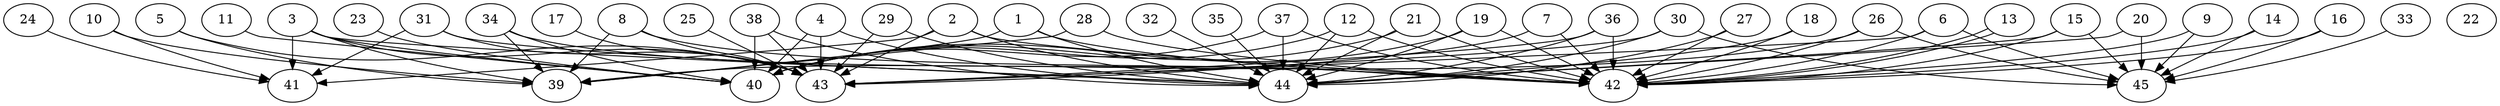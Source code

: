 // DAG automatically generated by daggen at Thu Oct  3 14:07:23 2019
// ./daggen --dot -n 45 --ccr 0.3 --fat 0.9 --regular 0.7 --density 0.7 --mindata 5242880 --maxdata 52428800 
digraph G {
  1 [size="66191360", alpha="0.03", expect_size="19857408"] 
  1 -> 39 [size ="19857408"]
  1 -> 42 [size ="19857408"]
  1 -> 44 [size ="19857408"]
  2 [size="97433600", alpha="0.12", expect_size="29230080"] 
  2 -> 41 [size ="29230080"]
  2 -> 42 [size ="29230080"]
  2 -> 43 [size ="29230080"]
  2 -> 44 [size ="29230080"]
  3 [size="31303680", alpha="0.02", expect_size="9391104"] 
  3 -> 39 [size ="9391104"]
  3 -> 40 [size ="9391104"]
  3 -> 41 [size ="9391104"]
  3 -> 43 [size ="9391104"]
  3 -> 44 [size ="9391104"]
  4 [size="93934933", alpha="0.17", expect_size="28180480"] 
  4 -> 40 [size ="28180480"]
  4 -> 43 [size ="28180480"]
  4 -> 44 [size ="28180480"]
  5 [size="171461973", alpha="0.16", expect_size="51438592"] 
  5 -> 39 [size ="51438592"]
  5 -> 43 [size ="51438592"]
  6 [size="35092480", alpha="0.09", expect_size="10527744"] 
  6 -> 42 [size ="10527744"]
  6 -> 43 [size ="10527744"]
  6 -> 45 [size ="10527744"]
  7 [size="107093333", alpha="0.00", expect_size="32128000"] 
  7 -> 42 [size ="32128000"]
  7 -> 43 [size ="32128000"]
  8 [size="17967787", alpha="0.05", expect_size="5390336"] 
  8 -> 39 [size ="5390336"]
  8 -> 42 [size ="5390336"]
  8 -> 43 [size ="5390336"]
  9 [size="67300693", alpha="0.03", expect_size="20190208"] 
  9 -> 42 [size ="20190208"]
  9 -> 45 [size ="20190208"]
  10 [size="123634347", alpha="0.02", expect_size="37090304"] 
  10 -> 39 [size ="37090304"]
  10 -> 41 [size ="37090304"]
  11 [size="36621653", alpha="0.14", expect_size="10986496"] 
  11 -> 40 [size ="10986496"]
  12 [size="57746773", alpha="0.15", expect_size="17324032"] 
  12 -> 40 [size ="17324032"]
  12 -> 42 [size ="17324032"]
  12 -> 44 [size ="17324032"]
  13 [size="153914027", alpha="0.17", expect_size="46174208"] 
  13 -> 42 [size ="46174208"]
  13 -> 42 [size ="46174208"]
  14 [size="167205547", alpha="0.16", expect_size="50161664"] 
  14 -> 42 [size ="50161664"]
  14 -> 45 [size ="50161664"]
  15 [size="144049493", alpha="0.02", expect_size="43214848"] 
  15 -> 42 [size ="43214848"]
  15 -> 44 [size ="43214848"]
  15 -> 45 [size ="43214848"]
  16 [size="112186027", alpha="0.03", expect_size="33655808"] 
  16 -> 42 [size ="33655808"]
  16 -> 45 [size ="33655808"]
  17 [size="26494293", alpha="0.12", expect_size="7948288"] 
  17 -> 43 [size ="7948288"]
  18 [size="28412587", alpha="0.03", expect_size="8523776"] 
  18 -> 42 [size ="8523776"]
  18 -> 44 [size ="8523776"]
  19 [size="71403520", alpha="0.20", expect_size="21421056"] 
  19 -> 40 [size ="21421056"]
  19 -> 42 [size ="21421056"]
  19 -> 44 [size ="21421056"]
  20 [size="92613973", alpha="0.19", expect_size="27784192"] 
  20 -> 44 [size ="27784192"]
  20 -> 45 [size ="27784192"]
  21 [size="107373227", alpha="0.04", expect_size="32211968"] 
  21 -> 40 [size ="32211968"]
  21 -> 42 [size ="32211968"]
  21 -> 44 [size ="32211968"]
  22 [size="60228267", alpha="0.19", expect_size="18068480"] 
  23 [size="18670933", alpha="0.16", expect_size="5601280"] 
  23 -> 40 [size ="5601280"]
  24 [size="154528427", alpha="0.03", expect_size="46358528"] 
  24 -> 41 [size ="46358528"]
  25 [size="124054187", alpha="0.09", expect_size="37216256"] 
  25 -> 43 [size ="37216256"]
  26 [size="141841067", alpha="0.17", expect_size="42552320"] 
  26 -> 39 [size ="42552320"]
  26 -> 42 [size ="42552320"]
  26 -> 45 [size ="42552320"]
  27 [size="165294080", alpha="0.17", expect_size="49588224"] 
  27 -> 42 [size ="49588224"]
  27 -> 44 [size ="49588224"]
  28 [size="102502400", alpha="0.17", expect_size="30750720"] 
  28 -> 39 [size ="30750720"]
  28 -> 42 [size ="30750720"]
  29 [size="126593707", alpha="0.04", expect_size="37978112"] 
  29 -> 43 [size ="37978112"]
  29 -> 44 [size ="37978112"]
  30 [size="126395733", alpha="0.03", expect_size="37918720"] 
  30 -> 43 [size ="37918720"]
  30 -> 44 [size ="37918720"]
  30 -> 45 [size ="37918720"]
  31 [size="117022720", alpha="0.06", expect_size="35106816"] 
  31 -> 41 [size ="35106816"]
  31 -> 43 [size ="35106816"]
  31 -> 44 [size ="35106816"]
  32 [size="147193173", alpha="0.13", expect_size="44157952"] 
  32 -> 44 [size ="44157952"]
  33 [size="139581440", alpha="0.18", expect_size="41874432"] 
  33 -> 45 [size ="41874432"]
  34 [size="108014933", alpha="0.01", expect_size="32404480"] 
  34 -> 39 [size ="32404480"]
  34 -> 40 [size ="32404480"]
  34 -> 42 [size ="32404480"]
  35 [size="128952320", alpha="0.01", expect_size="38685696"] 
  35 -> 44 [size ="38685696"]
  36 [size="41816747", alpha="0.13", expect_size="12545024"] 
  36 -> 42 [size ="12545024"]
  36 -> 43 [size ="12545024"]
  36 -> 44 [size ="12545024"]
  37 [size="21504000", alpha="0.06", expect_size="6451200"] 
  37 -> 40 [size ="6451200"]
  37 -> 42 [size ="6451200"]
  37 -> 44 [size ="6451200"]
  38 [size="157637973", alpha="0.00", expect_size="47291392"] 
  38 -> 40 [size ="47291392"]
  38 -> 43 [size ="47291392"]
  38 -> 44 [size ="47291392"]
  39 [size="136137387", alpha="0.02", expect_size="40841216"] 
  40 [size="164109653", alpha="0.13", expect_size="49232896"] 
  41 [size="33143467", alpha="0.15", expect_size="9943040"] 
  42 [size="76957013", alpha="0.03", expect_size="23087104"] 
  43 [size="21254827", alpha="0.10", expect_size="6376448"] 
  44 [size="159761067", alpha="0.16", expect_size="47928320"] 
  45 [size="170345813", alpha="0.14", expect_size="51103744"] 
}
